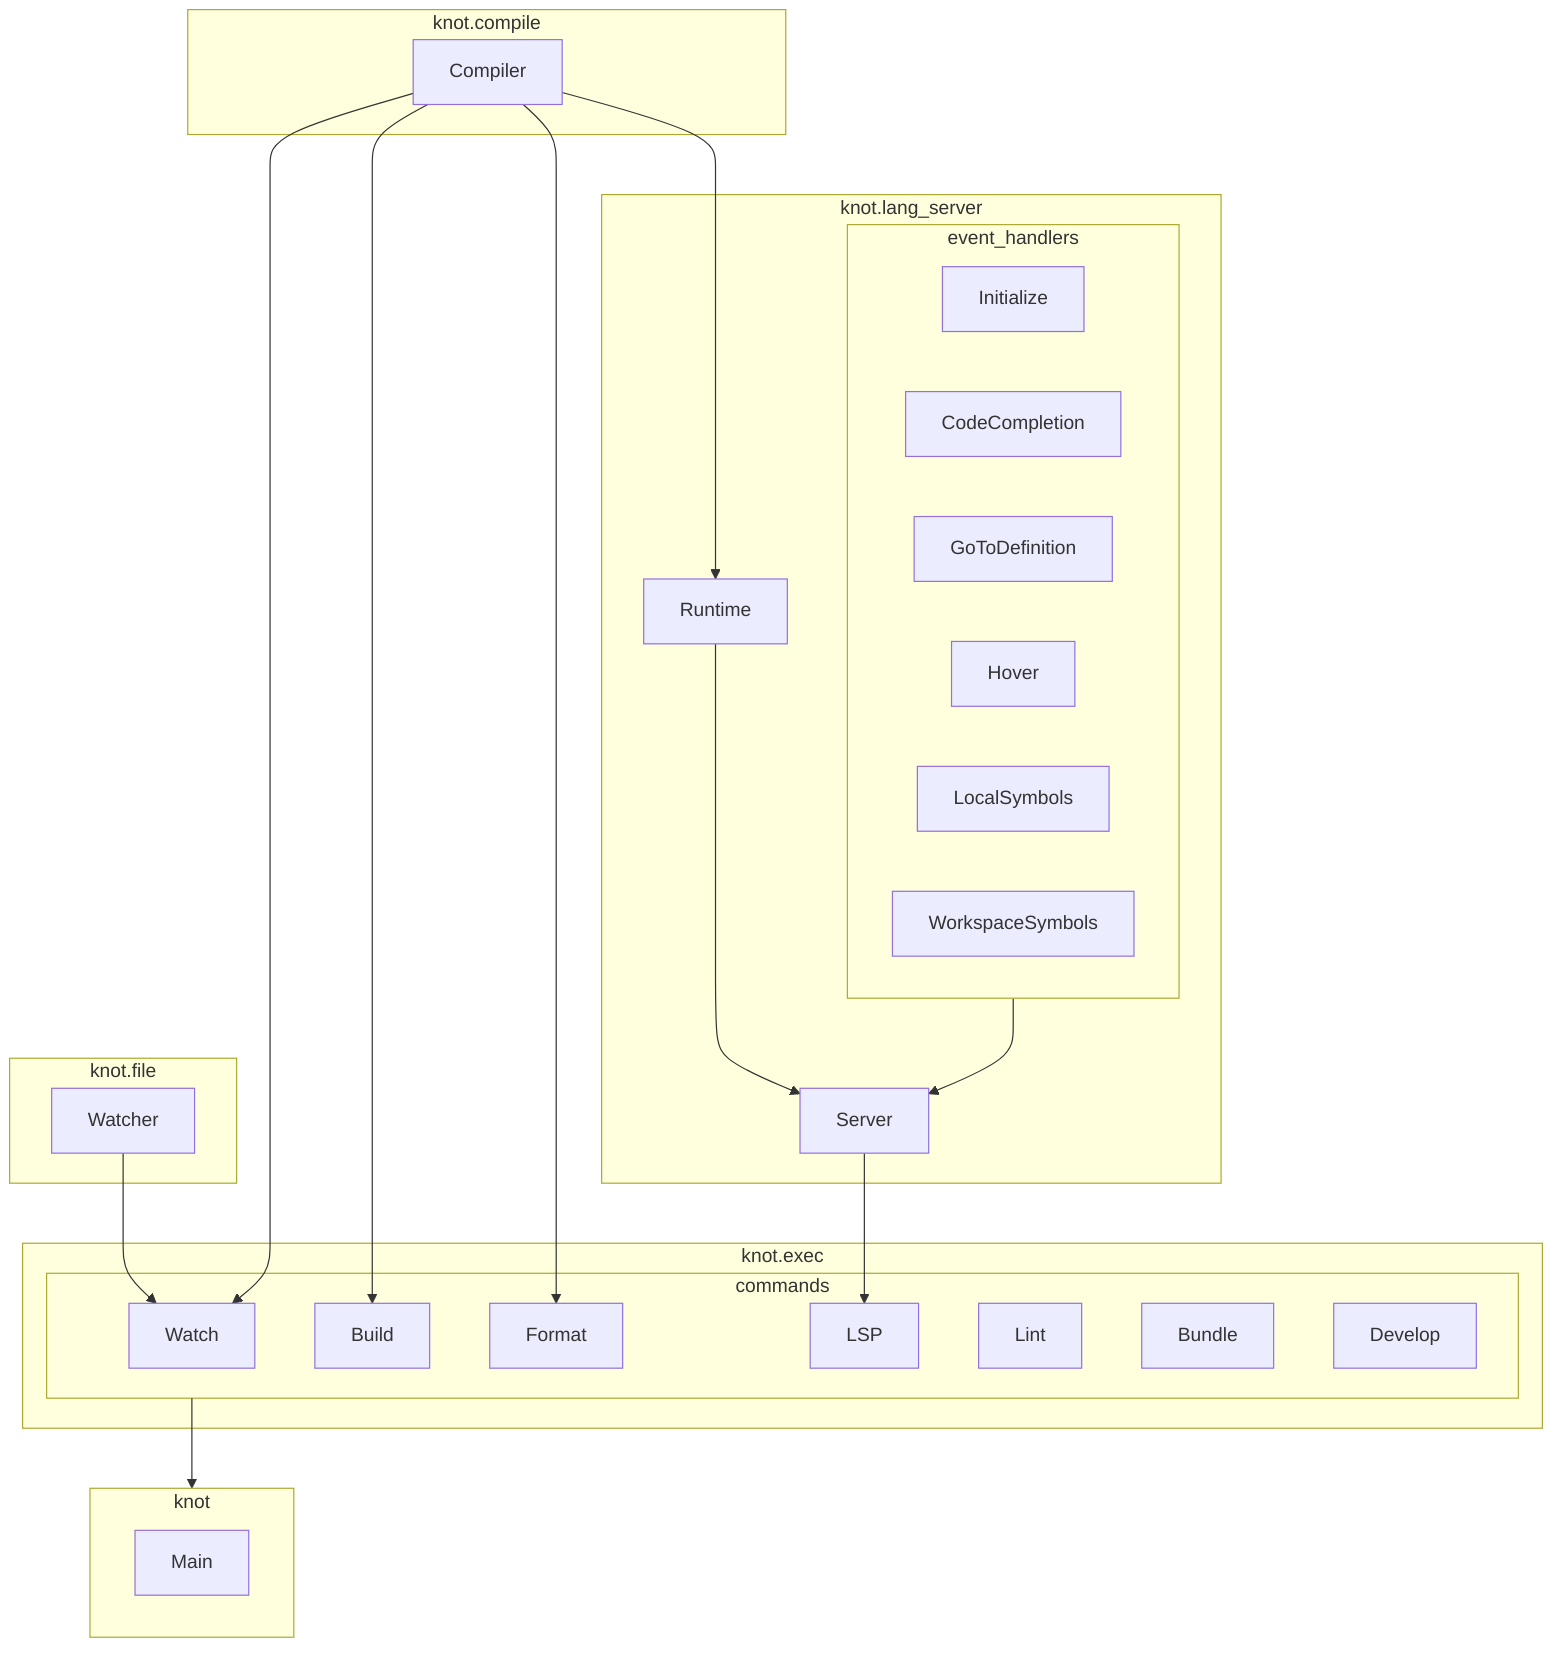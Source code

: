 flowchart TD
  %% file
  subgraph knot.file
    Watcher
  end
  Watcher --> Watch

  %% compile
  subgraph knot.compile
    Compiler
  end
  Compiler --> Build
  Compiler --> Format
  Compiler --> Runtime
  Compiler --> Watch

  %% lang_server
  subgraph knot.lang_server
    subgraph event_handlers
      Initialize
      CodeCompletion
      GoToDefinition
      Hover
      LocalSymbols
      WorkspaceSymbols
    end
    Server
    Runtime

    Runtime --> Server
    event_handlers --> Server
  end
  Server --> LSP

  %% exec
  subgraph knot.exec
    subgraph commands
      Watch
      Format
      Build
      LSP
      Lint
      Bundle
      Develop
    end
  end
  commands --> knot

  %% cli
  subgraph knot
    Main
  end
